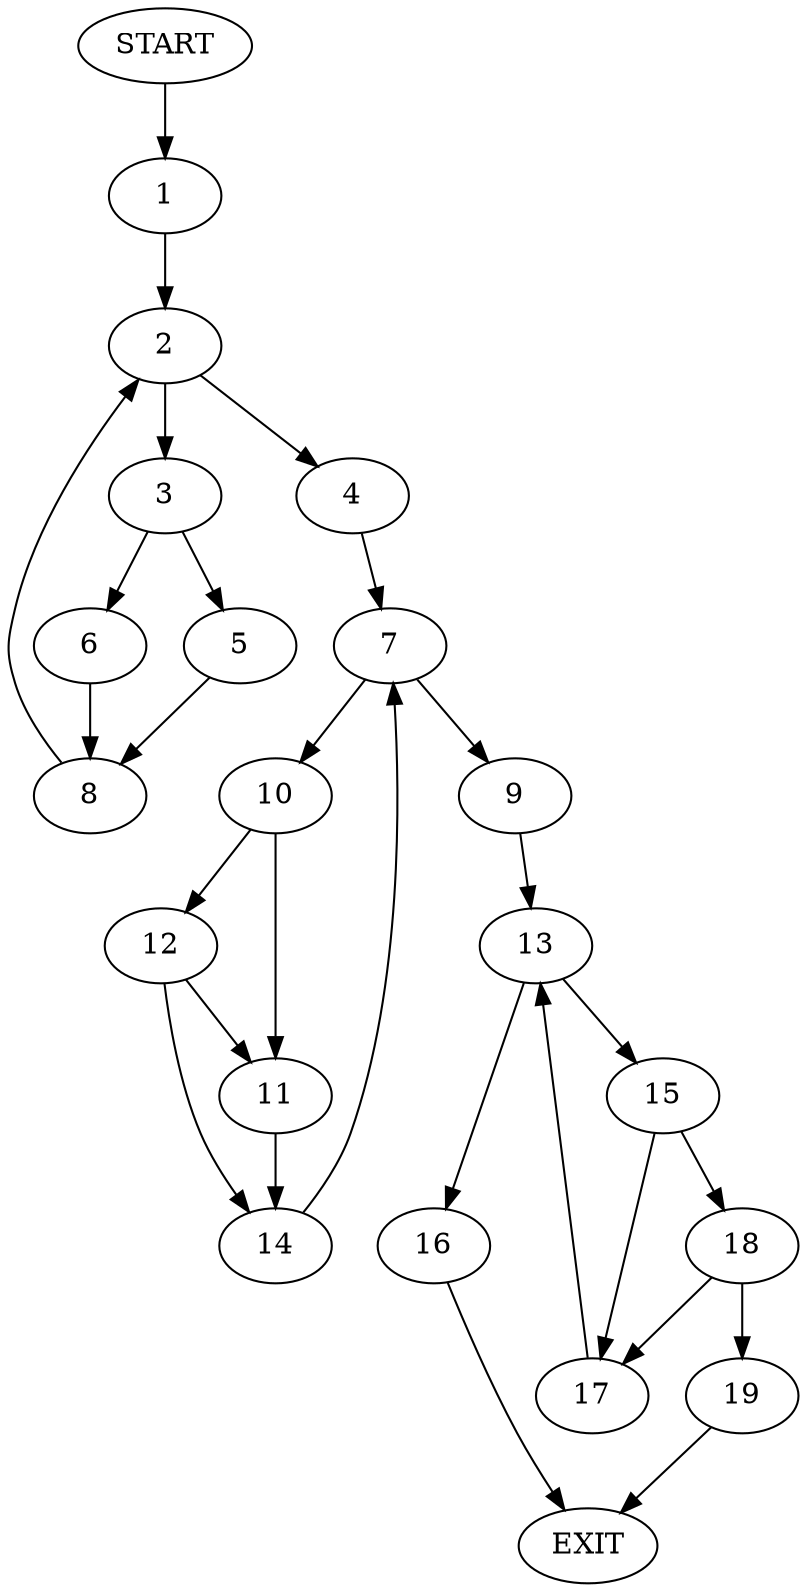 digraph {
0 [label="START"]
20 [label="EXIT"]
0 -> 1
1 -> 2
2 -> 3
2 -> 4
3 -> 5
3 -> 6
4 -> 7
5 -> 8
6 -> 8
8 -> 2
7 -> 9
7 -> 10
10 -> 11
10 -> 12
9 -> 13
11 -> 14
12 -> 11
12 -> 14
14 -> 7
13 -> 15
13 -> 16
15 -> 17
15 -> 18
16 -> 20
18 -> 17
18 -> 19
17 -> 13
19 -> 20
}
